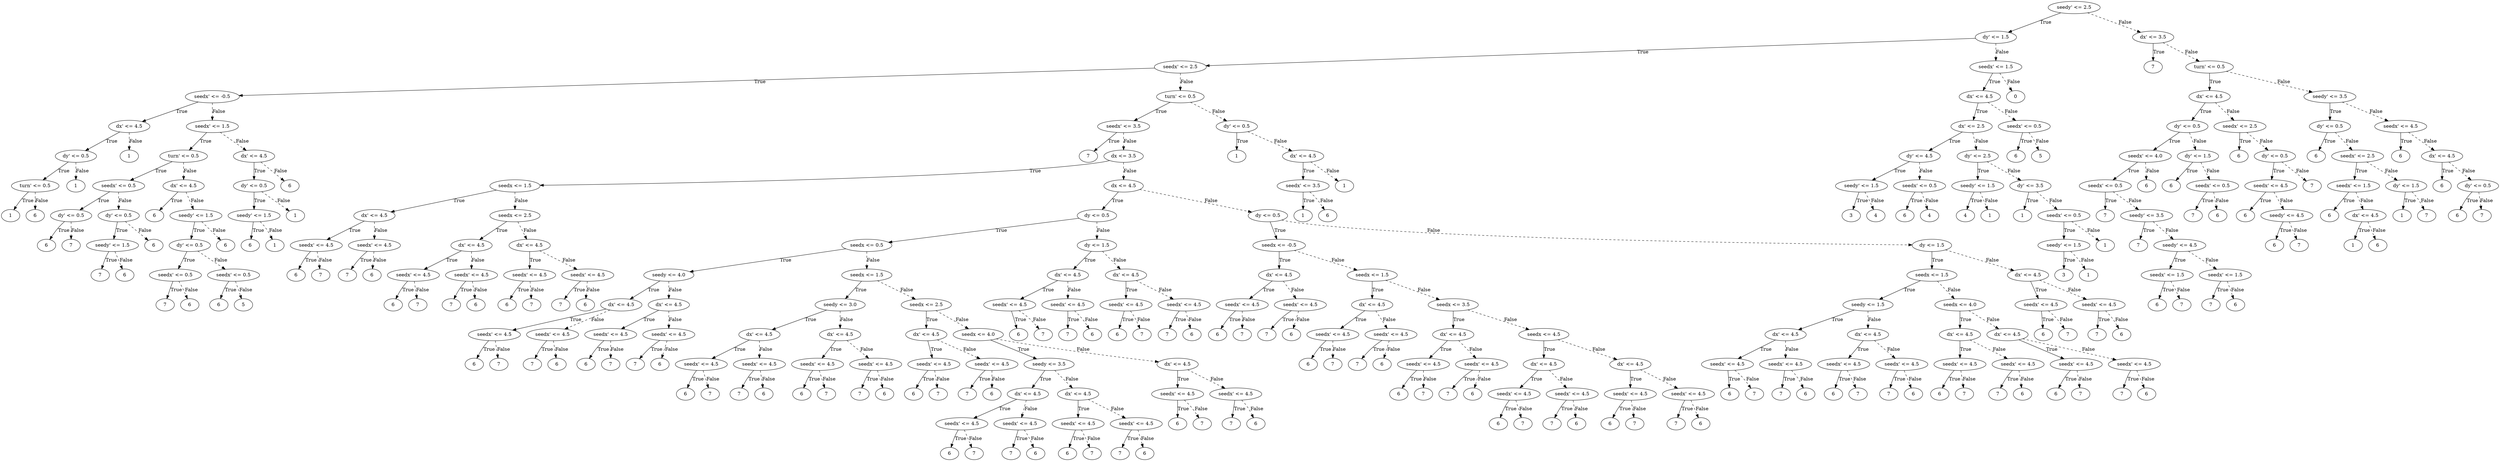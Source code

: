 digraph {
0 [label="seedy' <= 2.5"];
1 [label="dy' <= 1.5"];
2 [label="seedx' <= 2.5"];
3 [label="seedx' <= -0.5"];
4 [label="dx' <= 4.5"];
5 [label="dy' <= 0.5"];
6 [label="turn' <= 0.5"];
7 [label="1"];
6 -> 7 [label="True"];
8 [label="6"];
6 -> 8 [style="dashed", label="False"];
5 -> 6 [label="True"];
9 [label="1"];
5 -> 9 [style="dashed", label="False"];
4 -> 5 [label="True"];
10 [label="1"];
4 -> 10 [style="dashed", label="False"];
3 -> 4 [label="True"];
11 [label="seedx' <= 1.5"];
12 [label="turn' <= 0.5"];
13 [label="seedx' <= 0.5"];
14 [label="dy' <= 0.5"];
15 [label="6"];
14 -> 15 [label="True"];
16 [label="7"];
14 -> 16 [style="dashed", label="False"];
13 -> 14 [label="True"];
17 [label="dy' <= 0.5"];
18 [label="seedy' <= 1.5"];
19 [label="7"];
18 -> 19 [label="True"];
20 [label="6"];
18 -> 20 [style="dashed", label="False"];
17 -> 18 [label="True"];
21 [label="6"];
17 -> 21 [style="dashed", label="False"];
13 -> 17 [style="dashed", label="False"];
12 -> 13 [label="True"];
22 [label="dx' <= 4.5"];
23 [label="6"];
22 -> 23 [label="True"];
24 [label="seedy' <= 1.5"];
25 [label="dy' <= 0.5"];
26 [label="seedx' <= 0.5"];
27 [label="7"];
26 -> 27 [label="True"];
28 [label="6"];
26 -> 28 [style="dashed", label="False"];
25 -> 26 [label="True"];
29 [label="seedx' <= 0.5"];
30 [label="6"];
29 -> 30 [label="True"];
31 [label="5"];
29 -> 31 [style="dashed", label="False"];
25 -> 29 [style="dashed", label="False"];
24 -> 25 [label="True"];
32 [label="6"];
24 -> 32 [style="dashed", label="False"];
22 -> 24 [style="dashed", label="False"];
12 -> 22 [style="dashed", label="False"];
11 -> 12 [label="True"];
33 [label="dx' <= 4.5"];
34 [label="dy' <= 0.5"];
35 [label="seedy' <= 1.5"];
36 [label="6"];
35 -> 36 [label="True"];
37 [label="1"];
35 -> 37 [style="dashed", label="False"];
34 -> 35 [label="True"];
38 [label="1"];
34 -> 38 [style="dashed", label="False"];
33 -> 34 [label="True"];
39 [label="6"];
33 -> 39 [style="dashed", label="False"];
11 -> 33 [style="dashed", label="False"];
3 -> 11 [style="dashed", label="False"];
2 -> 3 [label="True"];
40 [label="turn' <= 0.5"];
41 [label="seedx' <= 3.5"];
42 [label="7"];
41 -> 42 [label="True"];
43 [label="dx <= 3.5"];
44 [label="seedx <= 1.5"];
45 [label="dx' <= 4.5"];
46 [label="seedx' <= 4.5"];
47 [label="6"];
46 -> 47 [label="True"];
48 [label="7"];
46 -> 48 [style="dashed", label="False"];
45 -> 46 [label="True"];
49 [label="seedx' <= 4.5"];
50 [label="7"];
49 -> 50 [label="True"];
51 [label="6"];
49 -> 51 [style="dashed", label="False"];
45 -> 49 [style="dashed", label="False"];
44 -> 45 [label="True"];
52 [label="seedx <= 2.5"];
53 [label="dx' <= 4.5"];
54 [label="seedx' <= 4.5"];
55 [label="6"];
54 -> 55 [label="True"];
56 [label="7"];
54 -> 56 [style="dashed", label="False"];
53 -> 54 [label="True"];
57 [label="seedx' <= 4.5"];
58 [label="7"];
57 -> 58 [label="True"];
59 [label="6"];
57 -> 59 [style="dashed", label="False"];
53 -> 57 [style="dashed", label="False"];
52 -> 53 [label="True"];
60 [label="dx' <= 4.5"];
61 [label="seedx' <= 4.5"];
62 [label="6"];
61 -> 62 [label="True"];
63 [label="7"];
61 -> 63 [style="dashed", label="False"];
60 -> 61 [label="True"];
64 [label="seedx' <= 4.5"];
65 [label="7"];
64 -> 65 [label="True"];
66 [label="6"];
64 -> 66 [style="dashed", label="False"];
60 -> 64 [style="dashed", label="False"];
52 -> 60 [style="dashed", label="False"];
44 -> 52 [style="dashed", label="False"];
43 -> 44 [label="True"];
67 [label="dx <= 4.5"];
68 [label="dy <= 0.5"];
69 [label="seedx <= 0.5"];
70 [label="seedy <= 4.0"];
71 [label="dx' <= 4.5"];
72 [label="seedx' <= 4.5"];
73 [label="6"];
72 -> 73 [label="True"];
74 [label="7"];
72 -> 74 [style="dashed", label="False"];
71 -> 72 [label="True"];
75 [label="seedx' <= 4.5"];
76 [label="7"];
75 -> 76 [label="True"];
77 [label="6"];
75 -> 77 [style="dashed", label="False"];
71 -> 75 [style="dashed", label="False"];
70 -> 71 [label="True"];
78 [label="dx' <= 4.5"];
79 [label="seedx' <= 4.5"];
80 [label="6"];
79 -> 80 [label="True"];
81 [label="7"];
79 -> 81 [style="dashed", label="False"];
78 -> 79 [label="True"];
82 [label="seedx' <= 4.5"];
83 [label="7"];
82 -> 83 [label="True"];
84 [label="6"];
82 -> 84 [style="dashed", label="False"];
78 -> 82 [style="dashed", label="False"];
70 -> 78 [style="dashed", label="False"];
69 -> 70 [label="True"];
85 [label="seedx <= 1.5"];
86 [label="seedy <= 3.0"];
87 [label="dx' <= 4.5"];
88 [label="seedx' <= 4.5"];
89 [label="6"];
88 -> 89 [label="True"];
90 [label="7"];
88 -> 90 [style="dashed", label="False"];
87 -> 88 [label="True"];
91 [label="seedx' <= 4.5"];
92 [label="7"];
91 -> 92 [label="True"];
93 [label="6"];
91 -> 93 [style="dashed", label="False"];
87 -> 91 [style="dashed", label="False"];
86 -> 87 [label="True"];
94 [label="dx' <= 4.5"];
95 [label="seedx' <= 4.5"];
96 [label="6"];
95 -> 96 [label="True"];
97 [label="7"];
95 -> 97 [style="dashed", label="False"];
94 -> 95 [label="True"];
98 [label="seedx' <= 4.5"];
99 [label="7"];
98 -> 99 [label="True"];
100 [label="6"];
98 -> 100 [style="dashed", label="False"];
94 -> 98 [style="dashed", label="False"];
86 -> 94 [style="dashed", label="False"];
85 -> 86 [label="True"];
101 [label="seedx <= 2.5"];
102 [label="dx' <= 4.5"];
103 [label="seedx' <= 4.5"];
104 [label="6"];
103 -> 104 [label="True"];
105 [label="7"];
103 -> 105 [style="dashed", label="False"];
102 -> 103 [label="True"];
106 [label="seedx' <= 4.5"];
107 [label="7"];
106 -> 107 [label="True"];
108 [label="6"];
106 -> 108 [style="dashed", label="False"];
102 -> 106 [style="dashed", label="False"];
101 -> 102 [label="True"];
109 [label="seedx <= 4.0"];
110 [label="seedy <= 3.5"];
111 [label="dx' <= 4.5"];
112 [label="seedx' <= 4.5"];
113 [label="6"];
112 -> 113 [label="True"];
114 [label="7"];
112 -> 114 [style="dashed", label="False"];
111 -> 112 [label="True"];
115 [label="seedx' <= 4.5"];
116 [label="7"];
115 -> 116 [label="True"];
117 [label="6"];
115 -> 117 [style="dashed", label="False"];
111 -> 115 [style="dashed", label="False"];
110 -> 111 [label="True"];
118 [label="dx' <= 4.5"];
119 [label="seedx' <= 4.5"];
120 [label="6"];
119 -> 120 [label="True"];
121 [label="7"];
119 -> 121 [style="dashed", label="False"];
118 -> 119 [label="True"];
122 [label="seedx' <= 4.5"];
123 [label="7"];
122 -> 123 [label="True"];
124 [label="6"];
122 -> 124 [style="dashed", label="False"];
118 -> 122 [style="dashed", label="False"];
110 -> 118 [style="dashed", label="False"];
109 -> 110 [label="True"];
125 [label="dx' <= 4.5"];
126 [label="seedx' <= 4.5"];
127 [label="6"];
126 -> 127 [label="True"];
128 [label="7"];
126 -> 128 [style="dashed", label="False"];
125 -> 126 [label="True"];
129 [label="seedx' <= 4.5"];
130 [label="7"];
129 -> 130 [label="True"];
131 [label="6"];
129 -> 131 [style="dashed", label="False"];
125 -> 129 [style="dashed", label="False"];
109 -> 125 [style="dashed", label="False"];
101 -> 109 [style="dashed", label="False"];
85 -> 101 [style="dashed", label="False"];
69 -> 85 [style="dashed", label="False"];
68 -> 69 [label="True"];
132 [label="dy <= 1.5"];
133 [label="dx' <= 4.5"];
134 [label="seedx' <= 4.5"];
135 [label="6"];
134 -> 135 [label="True"];
136 [label="7"];
134 -> 136 [style="dashed", label="False"];
133 -> 134 [label="True"];
137 [label="seedx' <= 4.5"];
138 [label="7"];
137 -> 138 [label="True"];
139 [label="6"];
137 -> 139 [style="dashed", label="False"];
133 -> 137 [style="dashed", label="False"];
132 -> 133 [label="True"];
140 [label="dx' <= 4.5"];
141 [label="seedx' <= 4.5"];
142 [label="6"];
141 -> 142 [label="True"];
143 [label="7"];
141 -> 143 [style="dashed", label="False"];
140 -> 141 [label="True"];
144 [label="seedx' <= 4.5"];
145 [label="7"];
144 -> 145 [label="True"];
146 [label="6"];
144 -> 146 [style="dashed", label="False"];
140 -> 144 [style="dashed", label="False"];
132 -> 140 [style="dashed", label="False"];
68 -> 132 [style="dashed", label="False"];
67 -> 68 [label="True"];
147 [label="dy <= 0.5"];
148 [label="seedx <= -0.5"];
149 [label="dx' <= 4.5"];
150 [label="seedx' <= 4.5"];
151 [label="6"];
150 -> 151 [label="True"];
152 [label="7"];
150 -> 152 [style="dashed", label="False"];
149 -> 150 [label="True"];
153 [label="seedx' <= 4.5"];
154 [label="7"];
153 -> 154 [label="True"];
155 [label="6"];
153 -> 155 [style="dashed", label="False"];
149 -> 153 [style="dashed", label="False"];
148 -> 149 [label="True"];
156 [label="seedx <= 1.5"];
157 [label="dx' <= 4.5"];
158 [label="seedx' <= 4.5"];
159 [label="6"];
158 -> 159 [label="True"];
160 [label="7"];
158 -> 160 [style="dashed", label="False"];
157 -> 158 [label="True"];
161 [label="seedx' <= 4.5"];
162 [label="7"];
161 -> 162 [label="True"];
163 [label="6"];
161 -> 163 [style="dashed", label="False"];
157 -> 161 [style="dashed", label="False"];
156 -> 157 [label="True"];
164 [label="seedx <= 3.5"];
165 [label="dx' <= 4.5"];
166 [label="seedx' <= 4.5"];
167 [label="6"];
166 -> 167 [label="True"];
168 [label="7"];
166 -> 168 [style="dashed", label="False"];
165 -> 166 [label="True"];
169 [label="seedx' <= 4.5"];
170 [label="7"];
169 -> 170 [label="True"];
171 [label="6"];
169 -> 171 [style="dashed", label="False"];
165 -> 169 [style="dashed", label="False"];
164 -> 165 [label="True"];
172 [label="seedx <= 4.5"];
173 [label="dx' <= 4.5"];
174 [label="seedx' <= 4.5"];
175 [label="6"];
174 -> 175 [label="True"];
176 [label="7"];
174 -> 176 [style="dashed", label="False"];
173 -> 174 [label="True"];
177 [label="seedx' <= 4.5"];
178 [label="7"];
177 -> 178 [label="True"];
179 [label="6"];
177 -> 179 [style="dashed", label="False"];
173 -> 177 [style="dashed", label="False"];
172 -> 173 [label="True"];
180 [label="dx' <= 4.5"];
181 [label="seedx' <= 4.5"];
182 [label="6"];
181 -> 182 [label="True"];
183 [label="7"];
181 -> 183 [style="dashed", label="False"];
180 -> 181 [label="True"];
184 [label="seedx' <= 4.5"];
185 [label="7"];
184 -> 185 [label="True"];
186 [label="6"];
184 -> 186 [style="dashed", label="False"];
180 -> 184 [style="dashed", label="False"];
172 -> 180 [style="dashed", label="False"];
164 -> 172 [style="dashed", label="False"];
156 -> 164 [style="dashed", label="False"];
148 -> 156 [style="dashed", label="False"];
147 -> 148 [label="True"];
187 [label="dy <= 1.5"];
188 [label="seedx <= 1.5"];
189 [label="seedy <= 1.5"];
190 [label="dx' <= 4.5"];
191 [label="seedx' <= 4.5"];
192 [label="6"];
191 -> 192 [label="True"];
193 [label="7"];
191 -> 193 [style="dashed", label="False"];
190 -> 191 [label="True"];
194 [label="seedx' <= 4.5"];
195 [label="7"];
194 -> 195 [label="True"];
196 [label="6"];
194 -> 196 [style="dashed", label="False"];
190 -> 194 [style="dashed", label="False"];
189 -> 190 [label="True"];
197 [label="dx' <= 4.5"];
198 [label="seedx' <= 4.5"];
199 [label="6"];
198 -> 199 [label="True"];
200 [label="7"];
198 -> 200 [style="dashed", label="False"];
197 -> 198 [label="True"];
201 [label="seedx' <= 4.5"];
202 [label="7"];
201 -> 202 [label="True"];
203 [label="6"];
201 -> 203 [style="dashed", label="False"];
197 -> 201 [style="dashed", label="False"];
189 -> 197 [style="dashed", label="False"];
188 -> 189 [label="True"];
204 [label="seedx <= 4.0"];
205 [label="dx' <= 4.5"];
206 [label="seedx' <= 4.5"];
207 [label="6"];
206 -> 207 [label="True"];
208 [label="7"];
206 -> 208 [style="dashed", label="False"];
205 -> 206 [label="True"];
209 [label="seedx' <= 4.5"];
210 [label="7"];
209 -> 210 [label="True"];
211 [label="6"];
209 -> 211 [style="dashed", label="False"];
205 -> 209 [style="dashed", label="False"];
204 -> 205 [label="True"];
212 [label="dx' <= 4.5"];
213 [label="seedx' <= 4.5"];
214 [label="6"];
213 -> 214 [label="True"];
215 [label="7"];
213 -> 215 [style="dashed", label="False"];
212 -> 213 [label="True"];
216 [label="seedx' <= 4.5"];
217 [label="7"];
216 -> 217 [label="True"];
218 [label="6"];
216 -> 218 [style="dashed", label="False"];
212 -> 216 [style="dashed", label="False"];
204 -> 212 [style="dashed", label="False"];
188 -> 204 [style="dashed", label="False"];
187 -> 188 [label="True"];
219 [label="dx' <= 4.5"];
220 [label="seedx' <= 4.5"];
221 [label="6"];
220 -> 221 [label="True"];
222 [label="7"];
220 -> 222 [style="dashed", label="False"];
219 -> 220 [label="True"];
223 [label="seedx' <= 4.5"];
224 [label="7"];
223 -> 224 [label="True"];
225 [label="6"];
223 -> 225 [style="dashed", label="False"];
219 -> 223 [style="dashed", label="False"];
187 -> 219 [style="dashed", label="False"];
147 -> 187 [style="dashed", label="False"];
67 -> 147 [style="dashed", label="False"];
43 -> 67 [style="dashed", label="False"];
41 -> 43 [style="dashed", label="False"];
40 -> 41 [label="True"];
226 [label="dy' <= 0.5"];
227 [label="1"];
226 -> 227 [label="True"];
228 [label="dx' <= 4.5"];
229 [label="seedx' <= 3.5"];
230 [label="1"];
229 -> 230 [label="True"];
231 [label="6"];
229 -> 231 [style="dashed", label="False"];
228 -> 229 [label="True"];
232 [label="1"];
228 -> 232 [style="dashed", label="False"];
226 -> 228 [style="dashed", label="False"];
40 -> 226 [style="dashed", label="False"];
2 -> 40 [style="dashed", label="False"];
1 -> 2 [label="True"];
233 [label="seedx' <= 1.5"];
234 [label="dx' <= 4.5"];
235 [label="dx' <= 2.5"];
236 [label="dy' <= 4.5"];
237 [label="seedy' <= 1.5"];
238 [label="3"];
237 -> 238 [label="True"];
239 [label="4"];
237 -> 239 [style="dashed", label="False"];
236 -> 237 [label="True"];
240 [label="seedx' <= 0.5"];
241 [label="6"];
240 -> 241 [label="True"];
242 [label="4"];
240 -> 242 [style="dashed", label="False"];
236 -> 240 [style="dashed", label="False"];
235 -> 236 [label="True"];
243 [label="dy' <= 2.5"];
244 [label="seedy' <= 1.5"];
245 [label="4"];
244 -> 245 [label="True"];
246 [label="1"];
244 -> 246 [style="dashed", label="False"];
243 -> 244 [label="True"];
247 [label="dy' <= 3.5"];
248 [label="1"];
247 -> 248 [label="True"];
249 [label="seedx' <= 0.5"];
250 [label="seedy' <= 1.5"];
251 [label="3"];
250 -> 251 [label="True"];
252 [label="1"];
250 -> 252 [style="dashed", label="False"];
249 -> 250 [label="True"];
253 [label="1"];
249 -> 253 [style="dashed", label="False"];
247 -> 249 [style="dashed", label="False"];
243 -> 247 [style="dashed", label="False"];
235 -> 243 [style="dashed", label="False"];
234 -> 235 [label="True"];
254 [label="seedx' <= 0.5"];
255 [label="6"];
254 -> 255 [label="True"];
256 [label="5"];
254 -> 256 [style="dashed", label="False"];
234 -> 254 [style="dashed", label="False"];
233 -> 234 [label="True"];
257 [label="0"];
233 -> 257 [style="dashed", label="False"];
1 -> 233 [style="dashed", label="False"];
0 -> 1 [label="True"];
258 [label="dx' <= 3.5"];
259 [label="7"];
258 -> 259 [label="True"];
260 [label="turn' <= 0.5"];
261 [label="dx' <= 4.5"];
262 [label="dy' <= 0.5"];
263 [label="seedx' <= 4.0"];
264 [label="seedx' <= 0.5"];
265 [label="7"];
264 -> 265 [label="True"];
266 [label="seedy' <= 3.5"];
267 [label="7"];
266 -> 267 [label="True"];
268 [label="seedy' <= 4.5"];
269 [label="seedx' <= 1.5"];
270 [label="6"];
269 -> 270 [label="True"];
271 [label="7"];
269 -> 271 [style="dashed", label="False"];
268 -> 269 [label="True"];
272 [label="seedx' <= 1.5"];
273 [label="7"];
272 -> 273 [label="True"];
274 [label="6"];
272 -> 274 [style="dashed", label="False"];
268 -> 272 [style="dashed", label="False"];
266 -> 268 [style="dashed", label="False"];
264 -> 266 [style="dashed", label="False"];
263 -> 264 [label="True"];
275 [label="6"];
263 -> 275 [style="dashed", label="False"];
262 -> 263 [label="True"];
276 [label="dy' <= 1.5"];
277 [label="6"];
276 -> 277 [label="True"];
278 [label="seedx' <= 0.5"];
279 [label="7"];
278 -> 279 [label="True"];
280 [label="6"];
278 -> 280 [style="dashed", label="False"];
276 -> 278 [style="dashed", label="False"];
262 -> 276 [style="dashed", label="False"];
261 -> 262 [label="True"];
281 [label="seedx' <= 2.5"];
282 [label="6"];
281 -> 282 [label="True"];
283 [label="dy' <= 0.5"];
284 [label="seedx' <= 4.5"];
285 [label="6"];
284 -> 285 [label="True"];
286 [label="seedy' <= 4.5"];
287 [label="6"];
286 -> 287 [label="True"];
288 [label="7"];
286 -> 288 [style="dashed", label="False"];
284 -> 286 [style="dashed", label="False"];
283 -> 284 [label="True"];
289 [label="7"];
283 -> 289 [style="dashed", label="False"];
281 -> 283 [style="dashed", label="False"];
261 -> 281 [style="dashed", label="False"];
260 -> 261 [label="True"];
290 [label="seedy' <= 3.5"];
291 [label="dy' <= 0.5"];
292 [label="6"];
291 -> 292 [label="True"];
293 [label="seedx' <= 2.5"];
294 [label="seedx' <= 1.5"];
295 [label="6"];
294 -> 295 [label="True"];
296 [label="dx' <= 4.5"];
297 [label="1"];
296 -> 297 [label="True"];
298 [label="6"];
296 -> 298 [style="dashed", label="False"];
294 -> 296 [style="dashed", label="False"];
293 -> 294 [label="True"];
299 [label="dy' <= 1.5"];
300 [label="1"];
299 -> 300 [label="True"];
301 [label="7"];
299 -> 301 [style="dashed", label="False"];
293 -> 299 [style="dashed", label="False"];
291 -> 293 [style="dashed", label="False"];
290 -> 291 [label="True"];
302 [label="seedx' <= 4.5"];
303 [label="6"];
302 -> 303 [label="True"];
304 [label="dx' <= 4.5"];
305 [label="6"];
304 -> 305 [label="True"];
306 [label="dy' <= 0.5"];
307 [label="6"];
306 -> 307 [label="True"];
308 [label="7"];
306 -> 308 [style="dashed", label="False"];
304 -> 306 [style="dashed", label="False"];
302 -> 304 [style="dashed", label="False"];
290 -> 302 [style="dashed", label="False"];
260 -> 290 [style="dashed", label="False"];
258 -> 260 [style="dashed", label="False"];
0 -> 258 [style="dashed", label="False"];

}